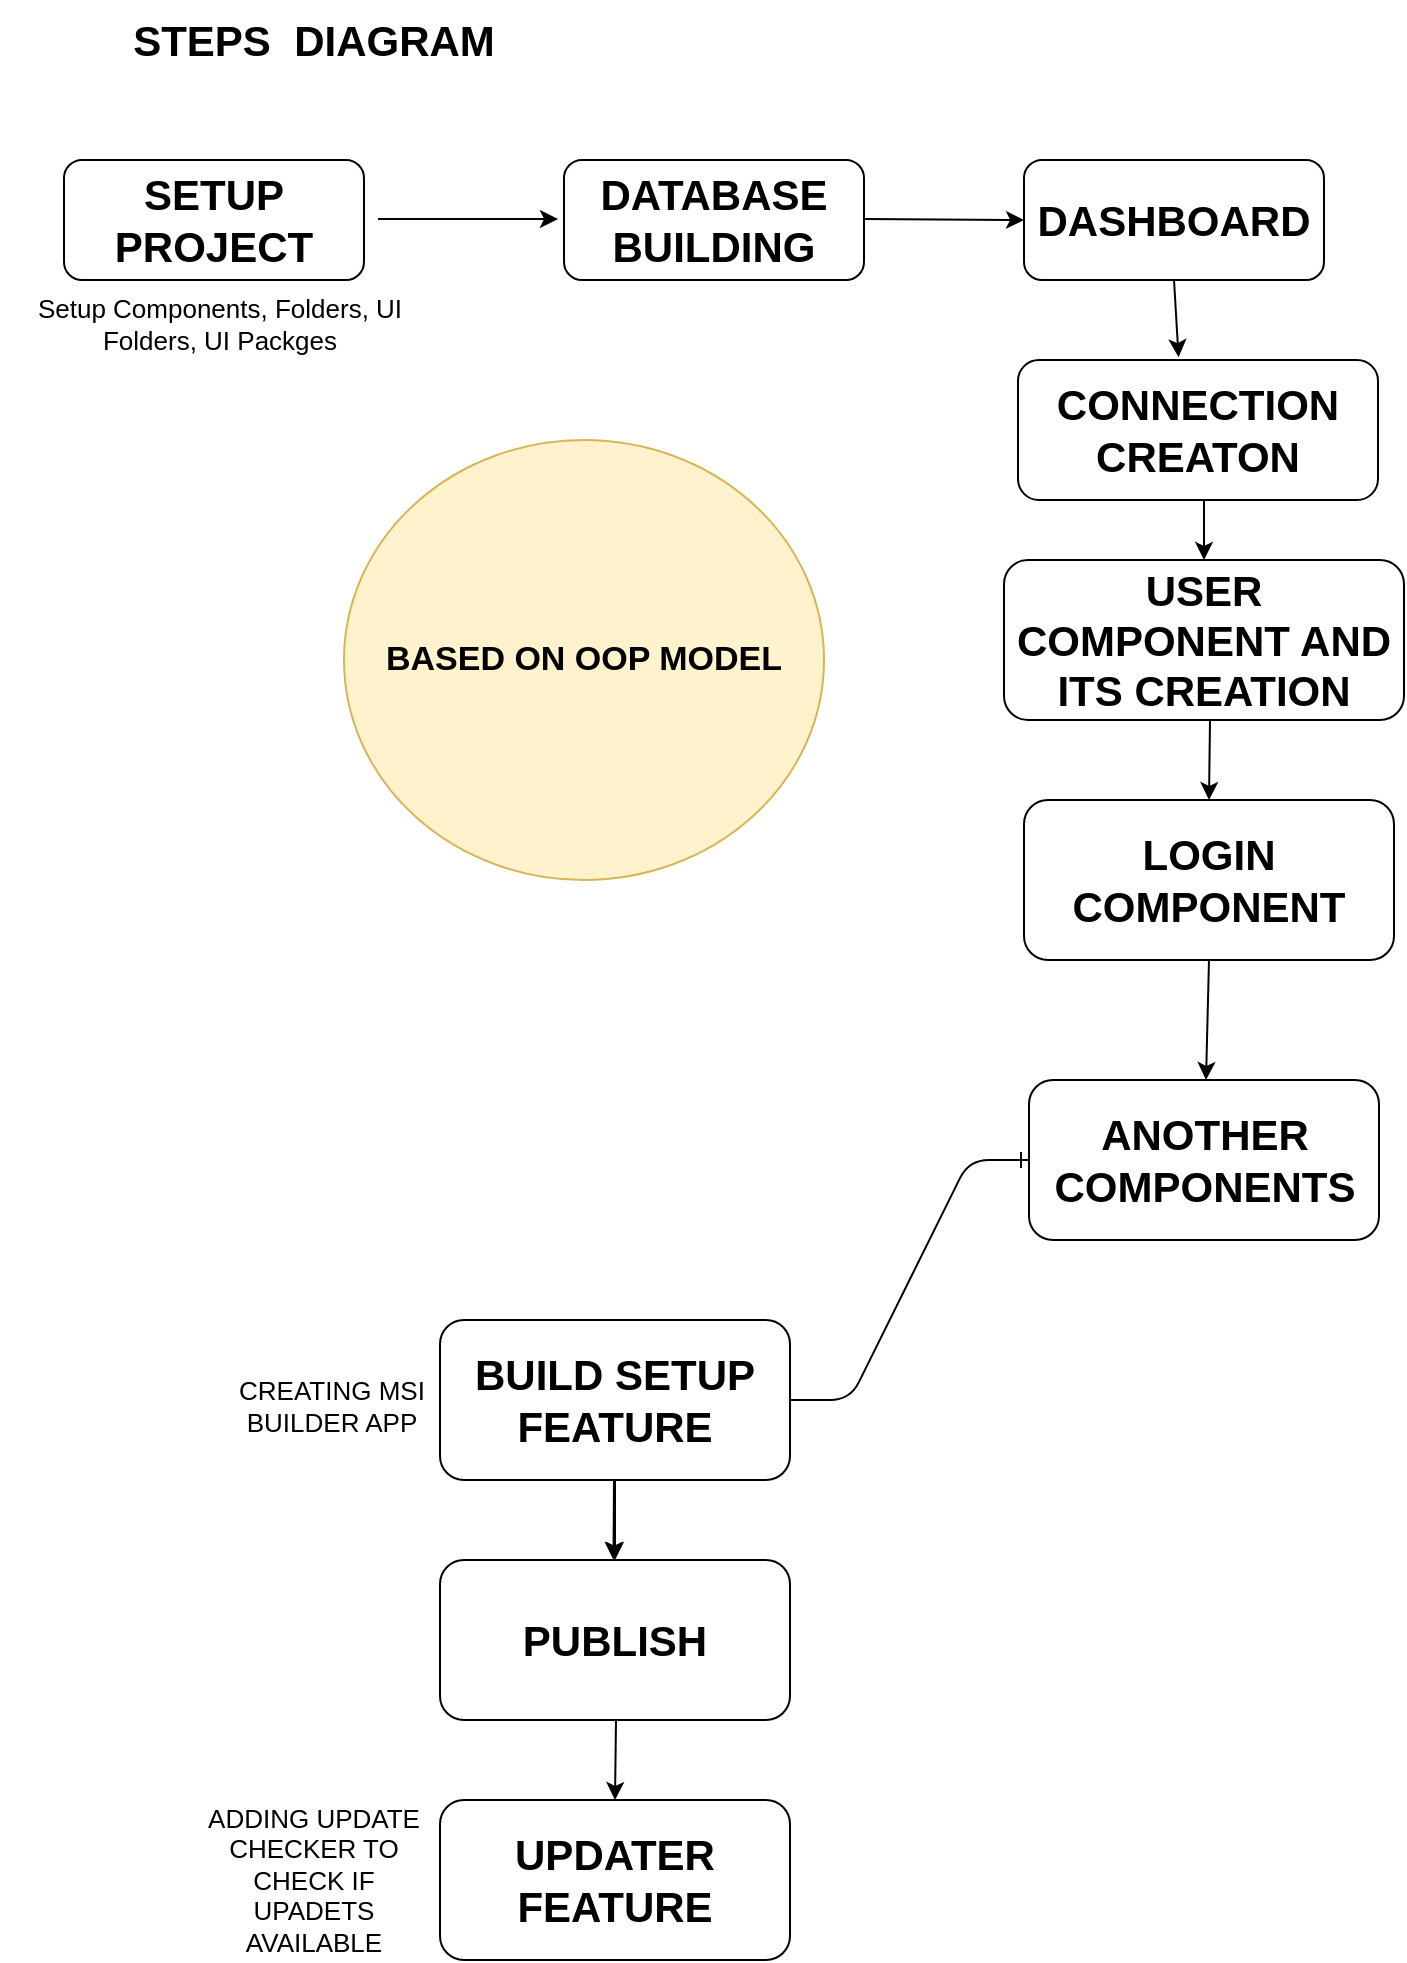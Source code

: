 <mxfile version="13.9.9" type="device"><diagram id="Ld7yzqC6ZyA_cpll8uDA" name="Page-1"><mxGraphModel dx="1010" dy="601" grid="1" gridSize="10" guides="1" tooltips="1" connect="1" arrows="1" fold="1" page="1" pageScale="1" pageWidth="1100" pageHeight="1700" math="0" shadow="0"><root><mxCell id="0"/><mxCell id="1" parent="0"/><mxCell id="oEMOniiNBXtRfdyzVAc_-1" value="STEPS&amp;nbsp; DIAGRAM" style="text;html=1;strokeColor=none;fillColor=none;align=center;verticalAlign=middle;whiteSpace=wrap;rounded=0;fontStyle=1;fontSize=21;" vertex="1" parent="1"><mxGeometry x="160" y="20" width="230" height="40" as="geometry"/></mxCell><mxCell id="oEMOniiNBXtRfdyzVAc_-2" value="SETUP PROJECT" style="rounded=1;whiteSpace=wrap;html=1;fontSize=21;fontStyle=1" vertex="1" parent="1"><mxGeometry x="150" y="100" width="150" height="60" as="geometry"/></mxCell><mxCell id="oEMOniiNBXtRfdyzVAc_-3" value="DATABASE BUILDING" style="rounded=1;whiteSpace=wrap;html=1;fontSize=21;fontStyle=1" vertex="1" parent="1"><mxGeometry x="400" y="100" width="150" height="60" as="geometry"/></mxCell><mxCell id="oEMOniiNBXtRfdyzVAc_-4" value="DASHBOARD" style="rounded=1;whiteSpace=wrap;html=1;fontSize=21;fontStyle=1" vertex="1" parent="1"><mxGeometry x="630" y="100" width="150" height="60" as="geometry"/></mxCell><mxCell id="oEMOniiNBXtRfdyzVAc_-5" value="Setup Components, Folders, UI Folders, UI Packges" style="text;html=1;strokeColor=none;fillColor=none;align=center;verticalAlign=middle;whiteSpace=wrap;rounded=0;fontSize=13;" vertex="1" parent="1"><mxGeometry x="118" y="147" width="220" height="70" as="geometry"/></mxCell><mxCell id="oEMOniiNBXtRfdyzVAc_-6" value="CONNECTION CREATON" style="rounded=1;whiteSpace=wrap;html=1;fontSize=21;fontStyle=1" vertex="1" parent="1"><mxGeometry x="627" y="200" width="180" height="70" as="geometry"/></mxCell><mxCell id="oEMOniiNBXtRfdyzVAc_-7" value="USER COMPONENT AND ITS CREATION" style="rounded=1;whiteSpace=wrap;html=1;fontSize=21;fontStyle=1" vertex="1" parent="1"><mxGeometry x="620" y="300" width="200" height="80" as="geometry"/></mxCell><mxCell id="oEMOniiNBXtRfdyzVAc_-8" value="LOGIN COMPONENT" style="rounded=1;whiteSpace=wrap;html=1;fontSize=21;fontStyle=1" vertex="1" parent="1"><mxGeometry x="630" y="420" width="185" height="80" as="geometry"/></mxCell><mxCell id="oEMOniiNBXtRfdyzVAc_-9" value="ANOTHER COMPONENTS" style="rounded=1;whiteSpace=wrap;html=1;fontSize=21;fontStyle=1" vertex="1" parent="1"><mxGeometry x="632.5" y="560" width="175" height="80" as="geometry"/></mxCell><mxCell id="oEMOniiNBXtRfdyzVAc_-10" value="BASED ON OOP MODEL" style="ellipse;whiteSpace=wrap;html=1;fontSize=17;fontStyle=1;fillColor=#fff2cc;strokeColor=#d6b656;" vertex="1" parent="1"><mxGeometry x="290" y="240" width="240" height="220" as="geometry"/></mxCell><mxCell id="oEMOniiNBXtRfdyzVAc_-29" value="" style="edgeStyle=orthogonalEdgeStyle;rounded=0;orthogonalLoop=1;jettySize=auto;html=1;fontSize=17;" edge="1" parent="1" source="oEMOniiNBXtRfdyzVAc_-11" target="oEMOniiNBXtRfdyzVAc_-12"><mxGeometry relative="1" as="geometry"/></mxCell><mxCell id="oEMOniiNBXtRfdyzVAc_-11" value="BUILD SETUP FEATURE" style="rounded=1;whiteSpace=wrap;html=1;fontSize=21;fontStyle=1" vertex="1" parent="1"><mxGeometry x="338" y="680" width="175" height="80" as="geometry"/></mxCell><mxCell id="oEMOniiNBXtRfdyzVAc_-12" value="PUBLISH" style="rounded=1;whiteSpace=wrap;html=1;fontSize=21;fontStyle=1" vertex="1" parent="1"><mxGeometry x="338" y="800" width="175" height="80" as="geometry"/></mxCell><mxCell id="oEMOniiNBXtRfdyzVAc_-13" value="UPDATER FEATURE" style="rounded=1;whiteSpace=wrap;html=1;fontSize=21;fontStyle=1" vertex="1" parent="1"><mxGeometry x="338" y="920" width="175" height="80" as="geometry"/></mxCell><mxCell id="oEMOniiNBXtRfdyzVAc_-14" value="CREATING MSI BUILDER APP" style="text;html=1;strokeColor=none;fillColor=none;align=center;verticalAlign=middle;whiteSpace=wrap;rounded=0;fontSize=13;" vertex="1" parent="1"><mxGeometry x="224" y="688" width="120" height="70" as="geometry"/></mxCell><mxCell id="oEMOniiNBXtRfdyzVAc_-15" value="ADDING UPDATE CHECKER TO CHECK IF UPADETS AVAILABLE" style="text;html=1;strokeColor=none;fillColor=none;align=center;verticalAlign=middle;whiteSpace=wrap;rounded=0;fontSize=13;" vertex="1" parent="1"><mxGeometry x="215" y="925" width="120" height="70" as="geometry"/></mxCell><mxCell id="oEMOniiNBXtRfdyzVAc_-16" value="" style="endArrow=classic;html=1;fontSize=17;" edge="1" parent="1"><mxGeometry width="50" height="50" relative="1" as="geometry"><mxPoint x="307" y="129.5" as="sourcePoint"/><mxPoint x="397" y="129.5" as="targetPoint"/></mxGeometry></mxCell><mxCell id="oEMOniiNBXtRfdyzVAc_-17" value="" style="endArrow=classic;html=1;fontSize=17;" edge="1" parent="1" target="oEMOniiNBXtRfdyzVAc_-7"><mxGeometry width="50" height="50" relative="1" as="geometry"><mxPoint x="720" y="270" as="sourcePoint"/><mxPoint x="780" y="270.5" as="targetPoint"/></mxGeometry></mxCell><mxCell id="oEMOniiNBXtRfdyzVAc_-19" value="" style="endArrow=classic;html=1;fontSize=17;exitX=0.5;exitY=1;exitDx=0;exitDy=0;entryX=0.446;entryY=-0.02;entryDx=0;entryDy=0;entryPerimeter=0;" edge="1" parent="1" source="oEMOniiNBXtRfdyzVAc_-4" target="oEMOniiNBXtRfdyzVAc_-6"><mxGeometry width="50" height="50" relative="1" as="geometry"><mxPoint x="710" y="170" as="sourcePoint"/><mxPoint x="706" y="190" as="targetPoint"/></mxGeometry></mxCell><mxCell id="oEMOniiNBXtRfdyzVAc_-22" value="" style="endArrow=classic;html=1;fontSize=17;entryX=0;entryY=0.5;entryDx=0;entryDy=0;" edge="1" parent="1" target="oEMOniiNBXtRfdyzVAc_-4"><mxGeometry width="50" height="50" relative="1" as="geometry"><mxPoint x="550" y="129.5" as="sourcePoint"/><mxPoint x="640" y="129.5" as="targetPoint"/></mxGeometry></mxCell><mxCell id="oEMOniiNBXtRfdyzVAc_-23" value="" style="endArrow=classic;html=1;fontSize=17;entryX=0.5;entryY=0;entryDx=0;entryDy=0;" edge="1" parent="1" target="oEMOniiNBXtRfdyzVAc_-8"><mxGeometry width="50" height="50" relative="1" as="geometry"><mxPoint x="723" y="380" as="sourcePoint"/><mxPoint x="730" y="310" as="targetPoint"/></mxGeometry></mxCell><mxCell id="oEMOniiNBXtRfdyzVAc_-24" value="" style="endArrow=classic;html=1;fontSize=17;exitX=0.5;exitY=1;exitDx=0;exitDy=0;" edge="1" parent="1" source="oEMOniiNBXtRfdyzVAc_-8" target="oEMOniiNBXtRfdyzVAc_-9"><mxGeometry width="50" height="50" relative="1" as="geometry"><mxPoint x="733" y="390" as="sourcePoint"/><mxPoint x="732.5" y="430" as="targetPoint"/></mxGeometry></mxCell><mxCell id="oEMOniiNBXtRfdyzVAc_-26" value="" style="edgeStyle=entityRelationEdgeStyle;fontSize=12;html=1;endArrow=ERone;endFill=1;entryX=0;entryY=0.5;entryDx=0;entryDy=0;" edge="1" parent="1" source="oEMOniiNBXtRfdyzVAc_-11" target="oEMOniiNBXtRfdyzVAc_-9"><mxGeometry width="100" height="100" relative="1" as="geometry"><mxPoint x="470" y="650" as="sourcePoint"/><mxPoint x="570" y="550" as="targetPoint"/></mxGeometry></mxCell><mxCell id="oEMOniiNBXtRfdyzVAc_-27" value="" style="endArrow=classic;html=1;fontSize=17;" edge="1" parent="1"><mxGeometry width="50" height="50" relative="1" as="geometry"><mxPoint x="425" y="760" as="sourcePoint"/><mxPoint x="424.75" y="800" as="targetPoint"/></mxGeometry></mxCell><mxCell id="oEMOniiNBXtRfdyzVAc_-30" value="" style="endArrow=classic;html=1;fontSize=17;entryX=0.5;entryY=0;entryDx=0;entryDy=0;" edge="1" parent="1" target="oEMOniiNBXtRfdyzVAc_-13"><mxGeometry width="50" height="50" relative="1" as="geometry"><mxPoint x="426" y="880" as="sourcePoint"/><mxPoint x="434.75" y="810" as="targetPoint"/></mxGeometry></mxCell></root></mxGraphModel></diagram></mxfile>